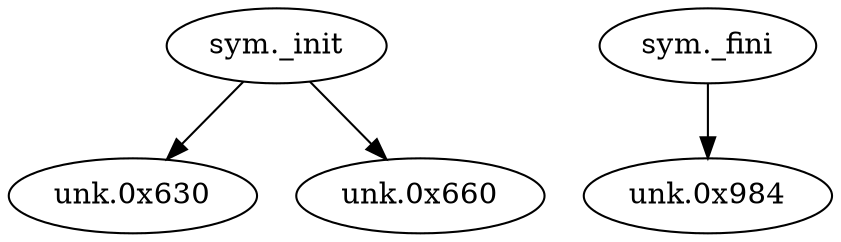 digraph code {
  "0x0000060c" [label="sym._init"];
  "0x0000060c" -> "0x00000630";
  "0x00000630" [label="unk.0x630"];
  "0x0000060c" -> "0x00000660";
  "0x00000660" [label="unk.0x660"];
  "0x00000960" [label="sym._fini"];
  "0x00000960" -> "0x00000984";
  "0x00000984" [label="unk.0x984"];
}